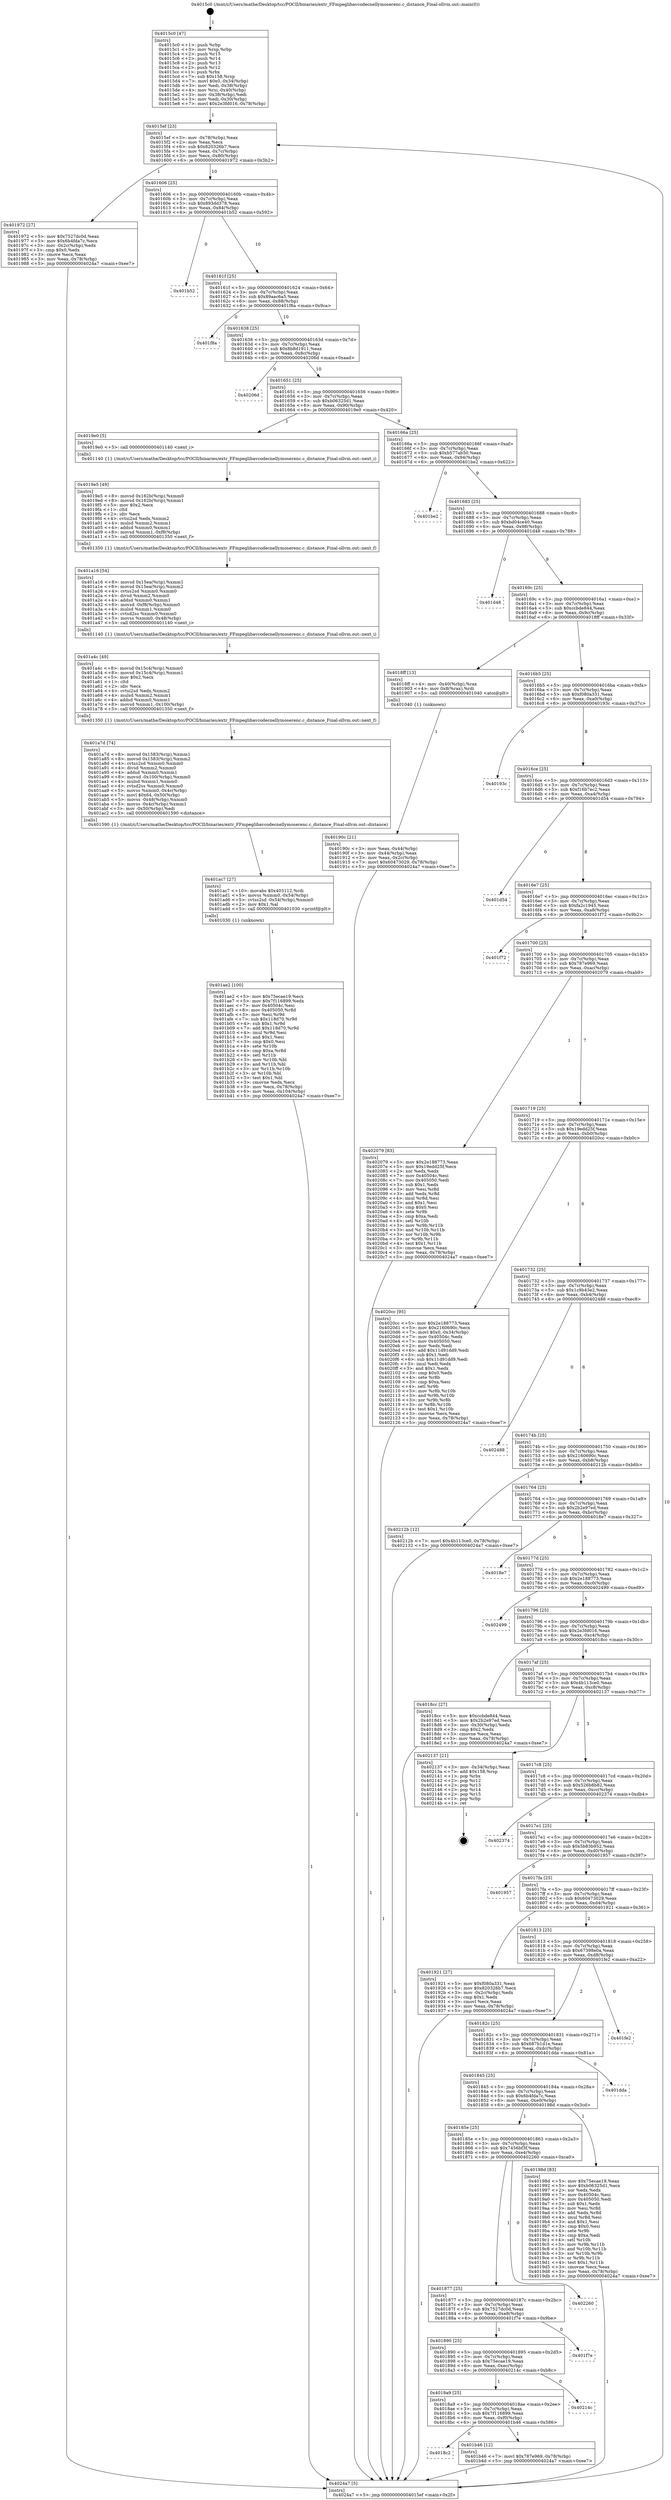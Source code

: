 digraph "0x4015c0" {
  label = "0x4015c0 (/mnt/c/Users/mathe/Desktop/tcc/POCII/binaries/extr_FFmpeglibavcodecnellymoserenc.c_distance_Final-ollvm.out::main(0))"
  labelloc = "t"
  node[shape=record]

  Entry [label="",width=0.3,height=0.3,shape=circle,fillcolor=black,style=filled]
  "0x4015ef" [label="{
     0x4015ef [23]\l
     | [instrs]\l
     &nbsp;&nbsp;0x4015ef \<+3\>: mov -0x78(%rbp),%eax\l
     &nbsp;&nbsp;0x4015f2 \<+2\>: mov %eax,%ecx\l
     &nbsp;&nbsp;0x4015f4 \<+6\>: sub $0x820326b7,%ecx\l
     &nbsp;&nbsp;0x4015fa \<+3\>: mov %eax,-0x7c(%rbp)\l
     &nbsp;&nbsp;0x4015fd \<+3\>: mov %ecx,-0x80(%rbp)\l
     &nbsp;&nbsp;0x401600 \<+6\>: je 0000000000401972 \<main+0x3b2\>\l
  }"]
  "0x401972" [label="{
     0x401972 [27]\l
     | [instrs]\l
     &nbsp;&nbsp;0x401972 \<+5\>: mov $0x7527dc0d,%eax\l
     &nbsp;&nbsp;0x401977 \<+5\>: mov $0x6b4fda7c,%ecx\l
     &nbsp;&nbsp;0x40197c \<+3\>: mov -0x2c(%rbp),%edx\l
     &nbsp;&nbsp;0x40197f \<+3\>: cmp $0x0,%edx\l
     &nbsp;&nbsp;0x401982 \<+3\>: cmove %ecx,%eax\l
     &nbsp;&nbsp;0x401985 \<+3\>: mov %eax,-0x78(%rbp)\l
     &nbsp;&nbsp;0x401988 \<+5\>: jmp 00000000004024a7 \<main+0xee7\>\l
  }"]
  "0x401606" [label="{
     0x401606 [25]\l
     | [instrs]\l
     &nbsp;&nbsp;0x401606 \<+5\>: jmp 000000000040160b \<main+0x4b\>\l
     &nbsp;&nbsp;0x40160b \<+3\>: mov -0x7c(%rbp),%eax\l
     &nbsp;&nbsp;0x40160e \<+5\>: sub $0x893dd378,%eax\l
     &nbsp;&nbsp;0x401613 \<+6\>: mov %eax,-0x84(%rbp)\l
     &nbsp;&nbsp;0x401619 \<+6\>: je 0000000000401b52 \<main+0x592\>\l
  }"]
  Exit [label="",width=0.3,height=0.3,shape=circle,fillcolor=black,style=filled,peripheries=2]
  "0x401b52" [label="{
     0x401b52\l
  }", style=dashed]
  "0x40161f" [label="{
     0x40161f [25]\l
     | [instrs]\l
     &nbsp;&nbsp;0x40161f \<+5\>: jmp 0000000000401624 \<main+0x64\>\l
     &nbsp;&nbsp;0x401624 \<+3\>: mov -0x7c(%rbp),%eax\l
     &nbsp;&nbsp;0x401627 \<+5\>: sub $0x89aac6a5,%eax\l
     &nbsp;&nbsp;0x40162c \<+6\>: mov %eax,-0x88(%rbp)\l
     &nbsp;&nbsp;0x401632 \<+6\>: je 0000000000401f8a \<main+0x9ca\>\l
  }"]
  "0x4018c2" [label="{
     0x4018c2\l
  }", style=dashed]
  "0x401f8a" [label="{
     0x401f8a\l
  }", style=dashed]
  "0x401638" [label="{
     0x401638 [25]\l
     | [instrs]\l
     &nbsp;&nbsp;0x401638 \<+5\>: jmp 000000000040163d \<main+0x7d\>\l
     &nbsp;&nbsp;0x40163d \<+3\>: mov -0x7c(%rbp),%eax\l
     &nbsp;&nbsp;0x401640 \<+5\>: sub $0x8b8d1911,%eax\l
     &nbsp;&nbsp;0x401645 \<+6\>: mov %eax,-0x8c(%rbp)\l
     &nbsp;&nbsp;0x40164b \<+6\>: je 000000000040206d \<main+0xaad\>\l
  }"]
  "0x401b46" [label="{
     0x401b46 [12]\l
     | [instrs]\l
     &nbsp;&nbsp;0x401b46 \<+7\>: movl $0x787e969,-0x78(%rbp)\l
     &nbsp;&nbsp;0x401b4d \<+5\>: jmp 00000000004024a7 \<main+0xee7\>\l
  }"]
  "0x40206d" [label="{
     0x40206d\l
  }", style=dashed]
  "0x401651" [label="{
     0x401651 [25]\l
     | [instrs]\l
     &nbsp;&nbsp;0x401651 \<+5\>: jmp 0000000000401656 \<main+0x96\>\l
     &nbsp;&nbsp;0x401656 \<+3\>: mov -0x7c(%rbp),%eax\l
     &nbsp;&nbsp;0x401659 \<+5\>: sub $0xb06325d1,%eax\l
     &nbsp;&nbsp;0x40165e \<+6\>: mov %eax,-0x90(%rbp)\l
     &nbsp;&nbsp;0x401664 \<+6\>: je 00000000004019e0 \<main+0x420\>\l
  }"]
  "0x4018a9" [label="{
     0x4018a9 [25]\l
     | [instrs]\l
     &nbsp;&nbsp;0x4018a9 \<+5\>: jmp 00000000004018ae \<main+0x2ee\>\l
     &nbsp;&nbsp;0x4018ae \<+3\>: mov -0x7c(%rbp),%eax\l
     &nbsp;&nbsp;0x4018b1 \<+5\>: sub $0x7f116899,%eax\l
     &nbsp;&nbsp;0x4018b6 \<+6\>: mov %eax,-0xf0(%rbp)\l
     &nbsp;&nbsp;0x4018bc \<+6\>: je 0000000000401b46 \<main+0x586\>\l
  }"]
  "0x4019e0" [label="{
     0x4019e0 [5]\l
     | [instrs]\l
     &nbsp;&nbsp;0x4019e0 \<+5\>: call 0000000000401140 \<next_i\>\l
     | [calls]\l
     &nbsp;&nbsp;0x401140 \{1\} (/mnt/c/Users/mathe/Desktop/tcc/POCII/binaries/extr_FFmpeglibavcodecnellymoserenc.c_distance_Final-ollvm.out::next_i)\l
  }"]
  "0x40166a" [label="{
     0x40166a [25]\l
     | [instrs]\l
     &nbsp;&nbsp;0x40166a \<+5\>: jmp 000000000040166f \<main+0xaf\>\l
     &nbsp;&nbsp;0x40166f \<+3\>: mov -0x7c(%rbp),%eax\l
     &nbsp;&nbsp;0x401672 \<+5\>: sub $0xb577ab50,%eax\l
     &nbsp;&nbsp;0x401677 \<+6\>: mov %eax,-0x94(%rbp)\l
     &nbsp;&nbsp;0x40167d \<+6\>: je 0000000000401be2 \<main+0x622\>\l
  }"]
  "0x40214c" [label="{
     0x40214c\l
  }", style=dashed]
  "0x401be2" [label="{
     0x401be2\l
  }", style=dashed]
  "0x401683" [label="{
     0x401683 [25]\l
     | [instrs]\l
     &nbsp;&nbsp;0x401683 \<+5\>: jmp 0000000000401688 \<main+0xc8\>\l
     &nbsp;&nbsp;0x401688 \<+3\>: mov -0x7c(%rbp),%eax\l
     &nbsp;&nbsp;0x40168b \<+5\>: sub $0xbd04ce40,%eax\l
     &nbsp;&nbsp;0x401690 \<+6\>: mov %eax,-0x98(%rbp)\l
     &nbsp;&nbsp;0x401696 \<+6\>: je 0000000000401d48 \<main+0x788\>\l
  }"]
  "0x401890" [label="{
     0x401890 [25]\l
     | [instrs]\l
     &nbsp;&nbsp;0x401890 \<+5\>: jmp 0000000000401895 \<main+0x2d5\>\l
     &nbsp;&nbsp;0x401895 \<+3\>: mov -0x7c(%rbp),%eax\l
     &nbsp;&nbsp;0x401898 \<+5\>: sub $0x75ecae19,%eax\l
     &nbsp;&nbsp;0x40189d \<+6\>: mov %eax,-0xec(%rbp)\l
     &nbsp;&nbsp;0x4018a3 \<+6\>: je 000000000040214c \<main+0xb8c\>\l
  }"]
  "0x401d48" [label="{
     0x401d48\l
  }", style=dashed]
  "0x40169c" [label="{
     0x40169c [25]\l
     | [instrs]\l
     &nbsp;&nbsp;0x40169c \<+5\>: jmp 00000000004016a1 \<main+0xe1\>\l
     &nbsp;&nbsp;0x4016a1 \<+3\>: mov -0x7c(%rbp),%eax\l
     &nbsp;&nbsp;0x4016a4 \<+5\>: sub $0xccbde844,%eax\l
     &nbsp;&nbsp;0x4016a9 \<+6\>: mov %eax,-0x9c(%rbp)\l
     &nbsp;&nbsp;0x4016af \<+6\>: je 00000000004018ff \<main+0x33f\>\l
  }"]
  "0x401f7e" [label="{
     0x401f7e\l
  }", style=dashed]
  "0x4018ff" [label="{
     0x4018ff [13]\l
     | [instrs]\l
     &nbsp;&nbsp;0x4018ff \<+4\>: mov -0x40(%rbp),%rax\l
     &nbsp;&nbsp;0x401903 \<+4\>: mov 0x8(%rax),%rdi\l
     &nbsp;&nbsp;0x401907 \<+5\>: call 0000000000401040 \<atoi@plt\>\l
     | [calls]\l
     &nbsp;&nbsp;0x401040 \{1\} (unknown)\l
  }"]
  "0x4016b5" [label="{
     0x4016b5 [25]\l
     | [instrs]\l
     &nbsp;&nbsp;0x4016b5 \<+5\>: jmp 00000000004016ba \<main+0xfa\>\l
     &nbsp;&nbsp;0x4016ba \<+3\>: mov -0x7c(%rbp),%eax\l
     &nbsp;&nbsp;0x4016bd \<+5\>: sub $0xf080a331,%eax\l
     &nbsp;&nbsp;0x4016c2 \<+6\>: mov %eax,-0xa0(%rbp)\l
     &nbsp;&nbsp;0x4016c8 \<+6\>: je 000000000040193c \<main+0x37c\>\l
  }"]
  "0x401877" [label="{
     0x401877 [25]\l
     | [instrs]\l
     &nbsp;&nbsp;0x401877 \<+5\>: jmp 000000000040187c \<main+0x2bc\>\l
     &nbsp;&nbsp;0x40187c \<+3\>: mov -0x7c(%rbp),%eax\l
     &nbsp;&nbsp;0x40187f \<+5\>: sub $0x7527dc0d,%eax\l
     &nbsp;&nbsp;0x401884 \<+6\>: mov %eax,-0xe8(%rbp)\l
     &nbsp;&nbsp;0x40188a \<+6\>: je 0000000000401f7e \<main+0x9be\>\l
  }"]
  "0x40193c" [label="{
     0x40193c\l
  }", style=dashed]
  "0x4016ce" [label="{
     0x4016ce [25]\l
     | [instrs]\l
     &nbsp;&nbsp;0x4016ce \<+5\>: jmp 00000000004016d3 \<main+0x113\>\l
     &nbsp;&nbsp;0x4016d3 \<+3\>: mov -0x7c(%rbp),%eax\l
     &nbsp;&nbsp;0x4016d6 \<+5\>: sub $0xf16b7ec2,%eax\l
     &nbsp;&nbsp;0x4016db \<+6\>: mov %eax,-0xa4(%rbp)\l
     &nbsp;&nbsp;0x4016e1 \<+6\>: je 0000000000401d54 \<main+0x794\>\l
  }"]
  "0x402260" [label="{
     0x402260\l
  }", style=dashed]
  "0x401d54" [label="{
     0x401d54\l
  }", style=dashed]
  "0x4016e7" [label="{
     0x4016e7 [25]\l
     | [instrs]\l
     &nbsp;&nbsp;0x4016e7 \<+5\>: jmp 00000000004016ec \<main+0x12c\>\l
     &nbsp;&nbsp;0x4016ec \<+3\>: mov -0x7c(%rbp),%eax\l
     &nbsp;&nbsp;0x4016ef \<+5\>: sub $0xfa2c1945,%eax\l
     &nbsp;&nbsp;0x4016f4 \<+6\>: mov %eax,-0xa8(%rbp)\l
     &nbsp;&nbsp;0x4016fa \<+6\>: je 0000000000401f72 \<main+0x9b2\>\l
  }"]
  "0x401ae2" [label="{
     0x401ae2 [100]\l
     | [instrs]\l
     &nbsp;&nbsp;0x401ae2 \<+5\>: mov $0x75ecae19,%ecx\l
     &nbsp;&nbsp;0x401ae7 \<+5\>: mov $0x7f116899,%edx\l
     &nbsp;&nbsp;0x401aec \<+7\>: mov 0x40504c,%esi\l
     &nbsp;&nbsp;0x401af3 \<+8\>: mov 0x405050,%r8d\l
     &nbsp;&nbsp;0x401afb \<+3\>: mov %esi,%r9d\l
     &nbsp;&nbsp;0x401afe \<+7\>: sub $0x118d70,%r9d\l
     &nbsp;&nbsp;0x401b05 \<+4\>: sub $0x1,%r9d\l
     &nbsp;&nbsp;0x401b09 \<+7\>: add $0x118d70,%r9d\l
     &nbsp;&nbsp;0x401b10 \<+4\>: imul %r9d,%esi\l
     &nbsp;&nbsp;0x401b14 \<+3\>: and $0x1,%esi\l
     &nbsp;&nbsp;0x401b17 \<+3\>: cmp $0x0,%esi\l
     &nbsp;&nbsp;0x401b1a \<+4\>: sete %r10b\l
     &nbsp;&nbsp;0x401b1e \<+4\>: cmp $0xa,%r8d\l
     &nbsp;&nbsp;0x401b22 \<+4\>: setl %r11b\l
     &nbsp;&nbsp;0x401b26 \<+3\>: mov %r10b,%bl\l
     &nbsp;&nbsp;0x401b29 \<+3\>: and %r11b,%bl\l
     &nbsp;&nbsp;0x401b2c \<+3\>: xor %r11b,%r10b\l
     &nbsp;&nbsp;0x401b2f \<+3\>: or %r10b,%bl\l
     &nbsp;&nbsp;0x401b32 \<+3\>: test $0x1,%bl\l
     &nbsp;&nbsp;0x401b35 \<+3\>: cmovne %edx,%ecx\l
     &nbsp;&nbsp;0x401b38 \<+3\>: mov %ecx,-0x78(%rbp)\l
     &nbsp;&nbsp;0x401b3b \<+6\>: mov %eax,-0x104(%rbp)\l
     &nbsp;&nbsp;0x401b41 \<+5\>: jmp 00000000004024a7 \<main+0xee7\>\l
  }"]
  "0x401f72" [label="{
     0x401f72\l
  }", style=dashed]
  "0x401700" [label="{
     0x401700 [25]\l
     | [instrs]\l
     &nbsp;&nbsp;0x401700 \<+5\>: jmp 0000000000401705 \<main+0x145\>\l
     &nbsp;&nbsp;0x401705 \<+3\>: mov -0x7c(%rbp),%eax\l
     &nbsp;&nbsp;0x401708 \<+5\>: sub $0x787e969,%eax\l
     &nbsp;&nbsp;0x40170d \<+6\>: mov %eax,-0xac(%rbp)\l
     &nbsp;&nbsp;0x401713 \<+6\>: je 0000000000402079 \<main+0xab9\>\l
  }"]
  "0x401ac7" [label="{
     0x401ac7 [27]\l
     | [instrs]\l
     &nbsp;&nbsp;0x401ac7 \<+10\>: movabs $0x403112,%rdi\l
     &nbsp;&nbsp;0x401ad1 \<+5\>: movss %xmm0,-0x54(%rbp)\l
     &nbsp;&nbsp;0x401ad6 \<+5\>: cvtss2sd -0x54(%rbp),%xmm0\l
     &nbsp;&nbsp;0x401adb \<+2\>: mov $0x1,%al\l
     &nbsp;&nbsp;0x401add \<+5\>: call 0000000000401030 \<printf@plt\>\l
     | [calls]\l
     &nbsp;&nbsp;0x401030 \{1\} (unknown)\l
  }"]
  "0x402079" [label="{
     0x402079 [83]\l
     | [instrs]\l
     &nbsp;&nbsp;0x402079 \<+5\>: mov $0x2e188773,%eax\l
     &nbsp;&nbsp;0x40207e \<+5\>: mov $0x19edd25f,%ecx\l
     &nbsp;&nbsp;0x402083 \<+2\>: xor %edx,%edx\l
     &nbsp;&nbsp;0x402085 \<+7\>: mov 0x40504c,%esi\l
     &nbsp;&nbsp;0x40208c \<+7\>: mov 0x405050,%edi\l
     &nbsp;&nbsp;0x402093 \<+3\>: sub $0x1,%edx\l
     &nbsp;&nbsp;0x402096 \<+3\>: mov %esi,%r8d\l
     &nbsp;&nbsp;0x402099 \<+3\>: add %edx,%r8d\l
     &nbsp;&nbsp;0x40209c \<+4\>: imul %r8d,%esi\l
     &nbsp;&nbsp;0x4020a0 \<+3\>: and $0x1,%esi\l
     &nbsp;&nbsp;0x4020a3 \<+3\>: cmp $0x0,%esi\l
     &nbsp;&nbsp;0x4020a6 \<+4\>: sete %r9b\l
     &nbsp;&nbsp;0x4020aa \<+3\>: cmp $0xa,%edi\l
     &nbsp;&nbsp;0x4020ad \<+4\>: setl %r10b\l
     &nbsp;&nbsp;0x4020b1 \<+3\>: mov %r9b,%r11b\l
     &nbsp;&nbsp;0x4020b4 \<+3\>: and %r10b,%r11b\l
     &nbsp;&nbsp;0x4020b7 \<+3\>: xor %r10b,%r9b\l
     &nbsp;&nbsp;0x4020ba \<+3\>: or %r9b,%r11b\l
     &nbsp;&nbsp;0x4020bd \<+4\>: test $0x1,%r11b\l
     &nbsp;&nbsp;0x4020c1 \<+3\>: cmovne %ecx,%eax\l
     &nbsp;&nbsp;0x4020c4 \<+3\>: mov %eax,-0x78(%rbp)\l
     &nbsp;&nbsp;0x4020c7 \<+5\>: jmp 00000000004024a7 \<main+0xee7\>\l
  }"]
  "0x401719" [label="{
     0x401719 [25]\l
     | [instrs]\l
     &nbsp;&nbsp;0x401719 \<+5\>: jmp 000000000040171e \<main+0x15e\>\l
     &nbsp;&nbsp;0x40171e \<+3\>: mov -0x7c(%rbp),%eax\l
     &nbsp;&nbsp;0x401721 \<+5\>: sub $0x19edd25f,%eax\l
     &nbsp;&nbsp;0x401726 \<+6\>: mov %eax,-0xb0(%rbp)\l
     &nbsp;&nbsp;0x40172c \<+6\>: je 00000000004020cc \<main+0xb0c\>\l
  }"]
  "0x401a7d" [label="{
     0x401a7d [74]\l
     | [instrs]\l
     &nbsp;&nbsp;0x401a7d \<+8\>: movsd 0x1583(%rip),%xmm1\l
     &nbsp;&nbsp;0x401a85 \<+8\>: movsd 0x1583(%rip),%xmm2\l
     &nbsp;&nbsp;0x401a8d \<+4\>: cvtss2sd %xmm0,%xmm0\l
     &nbsp;&nbsp;0x401a91 \<+4\>: divsd %xmm2,%xmm0\l
     &nbsp;&nbsp;0x401a95 \<+4\>: addsd %xmm0,%xmm1\l
     &nbsp;&nbsp;0x401a99 \<+8\>: movsd -0x100(%rbp),%xmm0\l
     &nbsp;&nbsp;0x401aa1 \<+4\>: mulsd %xmm1,%xmm0\l
     &nbsp;&nbsp;0x401aa5 \<+4\>: cvtsd2ss %xmm0,%xmm0\l
     &nbsp;&nbsp;0x401aa9 \<+5\>: movss %xmm0,-0x4c(%rbp)\l
     &nbsp;&nbsp;0x401aae \<+7\>: movl $0x64,-0x50(%rbp)\l
     &nbsp;&nbsp;0x401ab5 \<+5\>: movss -0x48(%rbp),%xmm0\l
     &nbsp;&nbsp;0x401aba \<+5\>: movss -0x4c(%rbp),%xmm1\l
     &nbsp;&nbsp;0x401abf \<+3\>: mov -0x50(%rbp),%edi\l
     &nbsp;&nbsp;0x401ac2 \<+5\>: call 0000000000401590 \<distance\>\l
     | [calls]\l
     &nbsp;&nbsp;0x401590 \{1\} (/mnt/c/Users/mathe/Desktop/tcc/POCII/binaries/extr_FFmpeglibavcodecnellymoserenc.c_distance_Final-ollvm.out::distance)\l
  }"]
  "0x4020cc" [label="{
     0x4020cc [95]\l
     | [instrs]\l
     &nbsp;&nbsp;0x4020cc \<+5\>: mov $0x2e188773,%eax\l
     &nbsp;&nbsp;0x4020d1 \<+5\>: mov $0x2160690c,%ecx\l
     &nbsp;&nbsp;0x4020d6 \<+7\>: movl $0x0,-0x34(%rbp)\l
     &nbsp;&nbsp;0x4020dd \<+7\>: mov 0x40504c,%edx\l
     &nbsp;&nbsp;0x4020e4 \<+7\>: mov 0x405050,%esi\l
     &nbsp;&nbsp;0x4020eb \<+2\>: mov %edx,%edi\l
     &nbsp;&nbsp;0x4020ed \<+6\>: add $0x11d91dd9,%edi\l
     &nbsp;&nbsp;0x4020f3 \<+3\>: sub $0x1,%edi\l
     &nbsp;&nbsp;0x4020f6 \<+6\>: sub $0x11d91dd9,%edi\l
     &nbsp;&nbsp;0x4020fc \<+3\>: imul %edi,%edx\l
     &nbsp;&nbsp;0x4020ff \<+3\>: and $0x1,%edx\l
     &nbsp;&nbsp;0x402102 \<+3\>: cmp $0x0,%edx\l
     &nbsp;&nbsp;0x402105 \<+4\>: sete %r8b\l
     &nbsp;&nbsp;0x402109 \<+3\>: cmp $0xa,%esi\l
     &nbsp;&nbsp;0x40210c \<+4\>: setl %r9b\l
     &nbsp;&nbsp;0x402110 \<+3\>: mov %r8b,%r10b\l
     &nbsp;&nbsp;0x402113 \<+3\>: and %r9b,%r10b\l
     &nbsp;&nbsp;0x402116 \<+3\>: xor %r9b,%r8b\l
     &nbsp;&nbsp;0x402119 \<+3\>: or %r8b,%r10b\l
     &nbsp;&nbsp;0x40211c \<+4\>: test $0x1,%r10b\l
     &nbsp;&nbsp;0x402120 \<+3\>: cmovne %ecx,%eax\l
     &nbsp;&nbsp;0x402123 \<+3\>: mov %eax,-0x78(%rbp)\l
     &nbsp;&nbsp;0x402126 \<+5\>: jmp 00000000004024a7 \<main+0xee7\>\l
  }"]
  "0x401732" [label="{
     0x401732 [25]\l
     | [instrs]\l
     &nbsp;&nbsp;0x401732 \<+5\>: jmp 0000000000401737 \<main+0x177\>\l
     &nbsp;&nbsp;0x401737 \<+3\>: mov -0x7c(%rbp),%eax\l
     &nbsp;&nbsp;0x40173a \<+5\>: sub $0x1c9b43e2,%eax\l
     &nbsp;&nbsp;0x40173f \<+6\>: mov %eax,-0xb4(%rbp)\l
     &nbsp;&nbsp;0x401745 \<+6\>: je 0000000000402488 \<main+0xec8\>\l
  }"]
  "0x401a4c" [label="{
     0x401a4c [49]\l
     | [instrs]\l
     &nbsp;&nbsp;0x401a4c \<+8\>: movsd 0x15c4(%rip),%xmm0\l
     &nbsp;&nbsp;0x401a54 \<+8\>: movsd 0x15c4(%rip),%xmm1\l
     &nbsp;&nbsp;0x401a5c \<+5\>: mov $0x2,%ecx\l
     &nbsp;&nbsp;0x401a61 \<+1\>: cltd\l
     &nbsp;&nbsp;0x401a62 \<+2\>: idiv %ecx\l
     &nbsp;&nbsp;0x401a64 \<+4\>: cvtsi2sd %edx,%xmm2\l
     &nbsp;&nbsp;0x401a68 \<+4\>: mulsd %xmm2,%xmm1\l
     &nbsp;&nbsp;0x401a6c \<+4\>: addsd %xmm0,%xmm1\l
     &nbsp;&nbsp;0x401a70 \<+8\>: movsd %xmm1,-0x100(%rbp)\l
     &nbsp;&nbsp;0x401a78 \<+5\>: call 0000000000401350 \<next_f\>\l
     | [calls]\l
     &nbsp;&nbsp;0x401350 \{1\} (/mnt/c/Users/mathe/Desktop/tcc/POCII/binaries/extr_FFmpeglibavcodecnellymoserenc.c_distance_Final-ollvm.out::next_f)\l
  }"]
  "0x402488" [label="{
     0x402488\l
  }", style=dashed]
  "0x40174b" [label="{
     0x40174b [25]\l
     | [instrs]\l
     &nbsp;&nbsp;0x40174b \<+5\>: jmp 0000000000401750 \<main+0x190\>\l
     &nbsp;&nbsp;0x401750 \<+3\>: mov -0x7c(%rbp),%eax\l
     &nbsp;&nbsp;0x401753 \<+5\>: sub $0x2160690c,%eax\l
     &nbsp;&nbsp;0x401758 \<+6\>: mov %eax,-0xb8(%rbp)\l
     &nbsp;&nbsp;0x40175e \<+6\>: je 000000000040212b \<main+0xb6b\>\l
  }"]
  "0x401a16" [label="{
     0x401a16 [54]\l
     | [instrs]\l
     &nbsp;&nbsp;0x401a16 \<+8\>: movsd 0x15ea(%rip),%xmm1\l
     &nbsp;&nbsp;0x401a1e \<+8\>: movsd 0x15ea(%rip),%xmm2\l
     &nbsp;&nbsp;0x401a26 \<+4\>: cvtss2sd %xmm0,%xmm0\l
     &nbsp;&nbsp;0x401a2a \<+4\>: divsd %xmm2,%xmm0\l
     &nbsp;&nbsp;0x401a2e \<+4\>: addsd %xmm0,%xmm1\l
     &nbsp;&nbsp;0x401a32 \<+8\>: movsd -0xf8(%rbp),%xmm0\l
     &nbsp;&nbsp;0x401a3a \<+4\>: mulsd %xmm1,%xmm0\l
     &nbsp;&nbsp;0x401a3e \<+4\>: cvtsd2ss %xmm0,%xmm0\l
     &nbsp;&nbsp;0x401a42 \<+5\>: movss %xmm0,-0x48(%rbp)\l
     &nbsp;&nbsp;0x401a47 \<+5\>: call 0000000000401140 \<next_i\>\l
     | [calls]\l
     &nbsp;&nbsp;0x401140 \{1\} (/mnt/c/Users/mathe/Desktop/tcc/POCII/binaries/extr_FFmpeglibavcodecnellymoserenc.c_distance_Final-ollvm.out::next_i)\l
  }"]
  "0x40212b" [label="{
     0x40212b [12]\l
     | [instrs]\l
     &nbsp;&nbsp;0x40212b \<+7\>: movl $0x4b113ce0,-0x78(%rbp)\l
     &nbsp;&nbsp;0x402132 \<+5\>: jmp 00000000004024a7 \<main+0xee7\>\l
  }"]
  "0x401764" [label="{
     0x401764 [25]\l
     | [instrs]\l
     &nbsp;&nbsp;0x401764 \<+5\>: jmp 0000000000401769 \<main+0x1a9\>\l
     &nbsp;&nbsp;0x401769 \<+3\>: mov -0x7c(%rbp),%eax\l
     &nbsp;&nbsp;0x40176c \<+5\>: sub $0x2b2e97ed,%eax\l
     &nbsp;&nbsp;0x401771 \<+6\>: mov %eax,-0xbc(%rbp)\l
     &nbsp;&nbsp;0x401777 \<+6\>: je 00000000004018e7 \<main+0x327\>\l
  }"]
  "0x4019e5" [label="{
     0x4019e5 [49]\l
     | [instrs]\l
     &nbsp;&nbsp;0x4019e5 \<+8\>: movsd 0x162b(%rip),%xmm0\l
     &nbsp;&nbsp;0x4019ed \<+8\>: movsd 0x162b(%rip),%xmm1\l
     &nbsp;&nbsp;0x4019f5 \<+5\>: mov $0x2,%ecx\l
     &nbsp;&nbsp;0x4019fa \<+1\>: cltd\l
     &nbsp;&nbsp;0x4019fb \<+2\>: idiv %ecx\l
     &nbsp;&nbsp;0x4019fd \<+4\>: cvtsi2sd %edx,%xmm2\l
     &nbsp;&nbsp;0x401a01 \<+4\>: mulsd %xmm2,%xmm1\l
     &nbsp;&nbsp;0x401a05 \<+4\>: addsd %xmm0,%xmm1\l
     &nbsp;&nbsp;0x401a09 \<+8\>: movsd %xmm1,-0xf8(%rbp)\l
     &nbsp;&nbsp;0x401a11 \<+5\>: call 0000000000401350 \<next_f\>\l
     | [calls]\l
     &nbsp;&nbsp;0x401350 \{1\} (/mnt/c/Users/mathe/Desktop/tcc/POCII/binaries/extr_FFmpeglibavcodecnellymoserenc.c_distance_Final-ollvm.out::next_f)\l
  }"]
  "0x4018e7" [label="{
     0x4018e7\l
  }", style=dashed]
  "0x40177d" [label="{
     0x40177d [25]\l
     | [instrs]\l
     &nbsp;&nbsp;0x40177d \<+5\>: jmp 0000000000401782 \<main+0x1c2\>\l
     &nbsp;&nbsp;0x401782 \<+3\>: mov -0x7c(%rbp),%eax\l
     &nbsp;&nbsp;0x401785 \<+5\>: sub $0x2e188773,%eax\l
     &nbsp;&nbsp;0x40178a \<+6\>: mov %eax,-0xc0(%rbp)\l
     &nbsp;&nbsp;0x401790 \<+6\>: je 0000000000402499 \<main+0xed9\>\l
  }"]
  "0x40185e" [label="{
     0x40185e [25]\l
     | [instrs]\l
     &nbsp;&nbsp;0x40185e \<+5\>: jmp 0000000000401863 \<main+0x2a3\>\l
     &nbsp;&nbsp;0x401863 \<+3\>: mov -0x7c(%rbp),%eax\l
     &nbsp;&nbsp;0x401866 \<+5\>: sub $0x7456bf3f,%eax\l
     &nbsp;&nbsp;0x40186b \<+6\>: mov %eax,-0xe4(%rbp)\l
     &nbsp;&nbsp;0x401871 \<+6\>: je 0000000000402260 \<main+0xca0\>\l
  }"]
  "0x402499" [label="{
     0x402499\l
  }", style=dashed]
  "0x401796" [label="{
     0x401796 [25]\l
     | [instrs]\l
     &nbsp;&nbsp;0x401796 \<+5\>: jmp 000000000040179b \<main+0x1db\>\l
     &nbsp;&nbsp;0x40179b \<+3\>: mov -0x7c(%rbp),%eax\l
     &nbsp;&nbsp;0x40179e \<+5\>: sub $0x2e3fd016,%eax\l
     &nbsp;&nbsp;0x4017a3 \<+6\>: mov %eax,-0xc4(%rbp)\l
     &nbsp;&nbsp;0x4017a9 \<+6\>: je 00000000004018cc \<main+0x30c\>\l
  }"]
  "0x40198d" [label="{
     0x40198d [83]\l
     | [instrs]\l
     &nbsp;&nbsp;0x40198d \<+5\>: mov $0x75ecae19,%eax\l
     &nbsp;&nbsp;0x401992 \<+5\>: mov $0xb06325d1,%ecx\l
     &nbsp;&nbsp;0x401997 \<+2\>: xor %edx,%edx\l
     &nbsp;&nbsp;0x401999 \<+7\>: mov 0x40504c,%esi\l
     &nbsp;&nbsp;0x4019a0 \<+7\>: mov 0x405050,%edi\l
     &nbsp;&nbsp;0x4019a7 \<+3\>: sub $0x1,%edx\l
     &nbsp;&nbsp;0x4019aa \<+3\>: mov %esi,%r8d\l
     &nbsp;&nbsp;0x4019ad \<+3\>: add %edx,%r8d\l
     &nbsp;&nbsp;0x4019b0 \<+4\>: imul %r8d,%esi\l
     &nbsp;&nbsp;0x4019b4 \<+3\>: and $0x1,%esi\l
     &nbsp;&nbsp;0x4019b7 \<+3\>: cmp $0x0,%esi\l
     &nbsp;&nbsp;0x4019ba \<+4\>: sete %r9b\l
     &nbsp;&nbsp;0x4019be \<+3\>: cmp $0xa,%edi\l
     &nbsp;&nbsp;0x4019c1 \<+4\>: setl %r10b\l
     &nbsp;&nbsp;0x4019c5 \<+3\>: mov %r9b,%r11b\l
     &nbsp;&nbsp;0x4019c8 \<+3\>: and %r10b,%r11b\l
     &nbsp;&nbsp;0x4019cb \<+3\>: xor %r10b,%r9b\l
     &nbsp;&nbsp;0x4019ce \<+3\>: or %r9b,%r11b\l
     &nbsp;&nbsp;0x4019d1 \<+4\>: test $0x1,%r11b\l
     &nbsp;&nbsp;0x4019d5 \<+3\>: cmovne %ecx,%eax\l
     &nbsp;&nbsp;0x4019d8 \<+3\>: mov %eax,-0x78(%rbp)\l
     &nbsp;&nbsp;0x4019db \<+5\>: jmp 00000000004024a7 \<main+0xee7\>\l
  }"]
  "0x4018cc" [label="{
     0x4018cc [27]\l
     | [instrs]\l
     &nbsp;&nbsp;0x4018cc \<+5\>: mov $0xccbde844,%eax\l
     &nbsp;&nbsp;0x4018d1 \<+5\>: mov $0x2b2e97ed,%ecx\l
     &nbsp;&nbsp;0x4018d6 \<+3\>: mov -0x30(%rbp),%edx\l
     &nbsp;&nbsp;0x4018d9 \<+3\>: cmp $0x2,%edx\l
     &nbsp;&nbsp;0x4018dc \<+3\>: cmovne %ecx,%eax\l
     &nbsp;&nbsp;0x4018df \<+3\>: mov %eax,-0x78(%rbp)\l
     &nbsp;&nbsp;0x4018e2 \<+5\>: jmp 00000000004024a7 \<main+0xee7\>\l
  }"]
  "0x4017af" [label="{
     0x4017af [25]\l
     | [instrs]\l
     &nbsp;&nbsp;0x4017af \<+5\>: jmp 00000000004017b4 \<main+0x1f4\>\l
     &nbsp;&nbsp;0x4017b4 \<+3\>: mov -0x7c(%rbp),%eax\l
     &nbsp;&nbsp;0x4017b7 \<+5\>: sub $0x4b113ce0,%eax\l
     &nbsp;&nbsp;0x4017bc \<+6\>: mov %eax,-0xc8(%rbp)\l
     &nbsp;&nbsp;0x4017c2 \<+6\>: je 0000000000402137 \<main+0xb77\>\l
  }"]
  "0x4024a7" [label="{
     0x4024a7 [5]\l
     | [instrs]\l
     &nbsp;&nbsp;0x4024a7 \<+5\>: jmp 00000000004015ef \<main+0x2f\>\l
  }"]
  "0x4015c0" [label="{
     0x4015c0 [47]\l
     | [instrs]\l
     &nbsp;&nbsp;0x4015c0 \<+1\>: push %rbp\l
     &nbsp;&nbsp;0x4015c1 \<+3\>: mov %rsp,%rbp\l
     &nbsp;&nbsp;0x4015c4 \<+2\>: push %r15\l
     &nbsp;&nbsp;0x4015c6 \<+2\>: push %r14\l
     &nbsp;&nbsp;0x4015c8 \<+2\>: push %r13\l
     &nbsp;&nbsp;0x4015ca \<+2\>: push %r12\l
     &nbsp;&nbsp;0x4015cc \<+1\>: push %rbx\l
     &nbsp;&nbsp;0x4015cd \<+7\>: sub $0x158,%rsp\l
     &nbsp;&nbsp;0x4015d4 \<+7\>: movl $0x0,-0x34(%rbp)\l
     &nbsp;&nbsp;0x4015db \<+3\>: mov %edi,-0x38(%rbp)\l
     &nbsp;&nbsp;0x4015de \<+4\>: mov %rsi,-0x40(%rbp)\l
     &nbsp;&nbsp;0x4015e2 \<+3\>: mov -0x38(%rbp),%edi\l
     &nbsp;&nbsp;0x4015e5 \<+3\>: mov %edi,-0x30(%rbp)\l
     &nbsp;&nbsp;0x4015e8 \<+7\>: movl $0x2e3fd016,-0x78(%rbp)\l
  }"]
  "0x40190c" [label="{
     0x40190c [21]\l
     | [instrs]\l
     &nbsp;&nbsp;0x40190c \<+3\>: mov %eax,-0x44(%rbp)\l
     &nbsp;&nbsp;0x40190f \<+3\>: mov -0x44(%rbp),%eax\l
     &nbsp;&nbsp;0x401912 \<+3\>: mov %eax,-0x2c(%rbp)\l
     &nbsp;&nbsp;0x401915 \<+7\>: movl $0x60473029,-0x78(%rbp)\l
     &nbsp;&nbsp;0x40191c \<+5\>: jmp 00000000004024a7 \<main+0xee7\>\l
  }"]
  "0x401845" [label="{
     0x401845 [25]\l
     | [instrs]\l
     &nbsp;&nbsp;0x401845 \<+5\>: jmp 000000000040184a \<main+0x28a\>\l
     &nbsp;&nbsp;0x40184a \<+3\>: mov -0x7c(%rbp),%eax\l
     &nbsp;&nbsp;0x40184d \<+5\>: sub $0x6b4fda7c,%eax\l
     &nbsp;&nbsp;0x401852 \<+6\>: mov %eax,-0xe0(%rbp)\l
     &nbsp;&nbsp;0x401858 \<+6\>: je 000000000040198d \<main+0x3cd\>\l
  }"]
  "0x402137" [label="{
     0x402137 [21]\l
     | [instrs]\l
     &nbsp;&nbsp;0x402137 \<+3\>: mov -0x34(%rbp),%eax\l
     &nbsp;&nbsp;0x40213a \<+7\>: add $0x158,%rsp\l
     &nbsp;&nbsp;0x402141 \<+1\>: pop %rbx\l
     &nbsp;&nbsp;0x402142 \<+2\>: pop %r12\l
     &nbsp;&nbsp;0x402144 \<+2\>: pop %r13\l
     &nbsp;&nbsp;0x402146 \<+2\>: pop %r14\l
     &nbsp;&nbsp;0x402148 \<+2\>: pop %r15\l
     &nbsp;&nbsp;0x40214a \<+1\>: pop %rbp\l
     &nbsp;&nbsp;0x40214b \<+1\>: ret\l
  }"]
  "0x4017c8" [label="{
     0x4017c8 [25]\l
     | [instrs]\l
     &nbsp;&nbsp;0x4017c8 \<+5\>: jmp 00000000004017cd \<main+0x20d\>\l
     &nbsp;&nbsp;0x4017cd \<+3\>: mov -0x7c(%rbp),%eax\l
     &nbsp;&nbsp;0x4017d0 \<+5\>: sub $0x526b8b82,%eax\l
     &nbsp;&nbsp;0x4017d5 \<+6\>: mov %eax,-0xcc(%rbp)\l
     &nbsp;&nbsp;0x4017db \<+6\>: je 0000000000402374 \<main+0xdb4\>\l
  }"]
  "0x401dda" [label="{
     0x401dda\l
  }", style=dashed]
  "0x402374" [label="{
     0x402374\l
  }", style=dashed]
  "0x4017e1" [label="{
     0x4017e1 [25]\l
     | [instrs]\l
     &nbsp;&nbsp;0x4017e1 \<+5\>: jmp 00000000004017e6 \<main+0x226\>\l
     &nbsp;&nbsp;0x4017e6 \<+3\>: mov -0x7c(%rbp),%eax\l
     &nbsp;&nbsp;0x4017e9 \<+5\>: sub $0x5b83b952,%eax\l
     &nbsp;&nbsp;0x4017ee \<+6\>: mov %eax,-0xd0(%rbp)\l
     &nbsp;&nbsp;0x4017f4 \<+6\>: je 0000000000401957 \<main+0x397\>\l
  }"]
  "0x40182c" [label="{
     0x40182c [25]\l
     | [instrs]\l
     &nbsp;&nbsp;0x40182c \<+5\>: jmp 0000000000401831 \<main+0x271\>\l
     &nbsp;&nbsp;0x401831 \<+3\>: mov -0x7c(%rbp),%eax\l
     &nbsp;&nbsp;0x401834 \<+5\>: sub $0x687b1d1e,%eax\l
     &nbsp;&nbsp;0x401839 \<+6\>: mov %eax,-0xdc(%rbp)\l
     &nbsp;&nbsp;0x40183f \<+6\>: je 0000000000401dda \<main+0x81a\>\l
  }"]
  "0x401957" [label="{
     0x401957\l
  }", style=dashed]
  "0x4017fa" [label="{
     0x4017fa [25]\l
     | [instrs]\l
     &nbsp;&nbsp;0x4017fa \<+5\>: jmp 00000000004017ff \<main+0x23f\>\l
     &nbsp;&nbsp;0x4017ff \<+3\>: mov -0x7c(%rbp),%eax\l
     &nbsp;&nbsp;0x401802 \<+5\>: sub $0x60473029,%eax\l
     &nbsp;&nbsp;0x401807 \<+6\>: mov %eax,-0xd4(%rbp)\l
     &nbsp;&nbsp;0x40180d \<+6\>: je 0000000000401921 \<main+0x361\>\l
  }"]
  "0x401fe2" [label="{
     0x401fe2\l
  }", style=dashed]
  "0x401921" [label="{
     0x401921 [27]\l
     | [instrs]\l
     &nbsp;&nbsp;0x401921 \<+5\>: mov $0xf080a331,%eax\l
     &nbsp;&nbsp;0x401926 \<+5\>: mov $0x820326b7,%ecx\l
     &nbsp;&nbsp;0x40192b \<+3\>: mov -0x2c(%rbp),%edx\l
     &nbsp;&nbsp;0x40192e \<+3\>: cmp $0x1,%edx\l
     &nbsp;&nbsp;0x401931 \<+3\>: cmovl %ecx,%eax\l
     &nbsp;&nbsp;0x401934 \<+3\>: mov %eax,-0x78(%rbp)\l
     &nbsp;&nbsp;0x401937 \<+5\>: jmp 00000000004024a7 \<main+0xee7\>\l
  }"]
  "0x401813" [label="{
     0x401813 [25]\l
     | [instrs]\l
     &nbsp;&nbsp;0x401813 \<+5\>: jmp 0000000000401818 \<main+0x258\>\l
     &nbsp;&nbsp;0x401818 \<+3\>: mov -0x7c(%rbp),%eax\l
     &nbsp;&nbsp;0x40181b \<+5\>: sub $0x67398e0a,%eax\l
     &nbsp;&nbsp;0x401820 \<+6\>: mov %eax,-0xd8(%rbp)\l
     &nbsp;&nbsp;0x401826 \<+6\>: je 0000000000401fe2 \<main+0xa22\>\l
  }"]
  Entry -> "0x4015c0" [label=" 1"]
  "0x4015ef" -> "0x401972" [label=" 1"]
  "0x4015ef" -> "0x401606" [label=" 10"]
  "0x402137" -> Exit [label=" 1"]
  "0x401606" -> "0x401b52" [label=" 0"]
  "0x401606" -> "0x40161f" [label=" 10"]
  "0x40212b" -> "0x4024a7" [label=" 1"]
  "0x40161f" -> "0x401f8a" [label=" 0"]
  "0x40161f" -> "0x401638" [label=" 10"]
  "0x4020cc" -> "0x4024a7" [label=" 1"]
  "0x401638" -> "0x40206d" [label=" 0"]
  "0x401638" -> "0x401651" [label=" 10"]
  "0x402079" -> "0x4024a7" [label=" 1"]
  "0x401651" -> "0x4019e0" [label=" 1"]
  "0x401651" -> "0x40166a" [label=" 9"]
  "0x4018a9" -> "0x4018c2" [label=" 0"]
  "0x40166a" -> "0x401be2" [label=" 0"]
  "0x40166a" -> "0x401683" [label=" 9"]
  "0x4018a9" -> "0x401b46" [label=" 1"]
  "0x401683" -> "0x401d48" [label=" 0"]
  "0x401683" -> "0x40169c" [label=" 9"]
  "0x401890" -> "0x4018a9" [label=" 1"]
  "0x40169c" -> "0x4018ff" [label=" 1"]
  "0x40169c" -> "0x4016b5" [label=" 8"]
  "0x401890" -> "0x40214c" [label=" 0"]
  "0x4016b5" -> "0x40193c" [label=" 0"]
  "0x4016b5" -> "0x4016ce" [label=" 8"]
  "0x401877" -> "0x401890" [label=" 1"]
  "0x4016ce" -> "0x401d54" [label=" 0"]
  "0x4016ce" -> "0x4016e7" [label=" 8"]
  "0x401877" -> "0x401f7e" [label=" 0"]
  "0x4016e7" -> "0x401f72" [label=" 0"]
  "0x4016e7" -> "0x401700" [label=" 8"]
  "0x40185e" -> "0x401877" [label=" 1"]
  "0x401700" -> "0x402079" [label=" 1"]
  "0x401700" -> "0x401719" [label=" 7"]
  "0x40185e" -> "0x402260" [label=" 0"]
  "0x401719" -> "0x4020cc" [label=" 1"]
  "0x401719" -> "0x401732" [label=" 6"]
  "0x401b46" -> "0x4024a7" [label=" 1"]
  "0x401732" -> "0x402488" [label=" 0"]
  "0x401732" -> "0x40174b" [label=" 6"]
  "0x401ae2" -> "0x4024a7" [label=" 1"]
  "0x40174b" -> "0x40212b" [label=" 1"]
  "0x40174b" -> "0x401764" [label=" 5"]
  "0x401ac7" -> "0x401ae2" [label=" 1"]
  "0x401764" -> "0x4018e7" [label=" 0"]
  "0x401764" -> "0x40177d" [label=" 5"]
  "0x401a7d" -> "0x401ac7" [label=" 1"]
  "0x40177d" -> "0x402499" [label=" 0"]
  "0x40177d" -> "0x401796" [label=" 5"]
  "0x401a4c" -> "0x401a7d" [label=" 1"]
  "0x401796" -> "0x4018cc" [label=" 1"]
  "0x401796" -> "0x4017af" [label=" 4"]
  "0x4018cc" -> "0x4024a7" [label=" 1"]
  "0x4015c0" -> "0x4015ef" [label=" 1"]
  "0x4024a7" -> "0x4015ef" [label=" 10"]
  "0x4018ff" -> "0x40190c" [label=" 1"]
  "0x40190c" -> "0x4024a7" [label=" 1"]
  "0x401a16" -> "0x401a4c" [label=" 1"]
  "0x4017af" -> "0x402137" [label=" 1"]
  "0x4017af" -> "0x4017c8" [label=" 3"]
  "0x4019e0" -> "0x4019e5" [label=" 1"]
  "0x4017c8" -> "0x402374" [label=" 0"]
  "0x4017c8" -> "0x4017e1" [label=" 3"]
  "0x40198d" -> "0x4024a7" [label=" 1"]
  "0x4017e1" -> "0x401957" [label=" 0"]
  "0x4017e1" -> "0x4017fa" [label=" 3"]
  "0x401845" -> "0x40198d" [label=" 1"]
  "0x4017fa" -> "0x401921" [label=" 1"]
  "0x4017fa" -> "0x401813" [label=" 2"]
  "0x401921" -> "0x4024a7" [label=" 1"]
  "0x401972" -> "0x4024a7" [label=" 1"]
  "0x4019e5" -> "0x401a16" [label=" 1"]
  "0x401813" -> "0x401fe2" [label=" 0"]
  "0x401813" -> "0x40182c" [label=" 2"]
  "0x401845" -> "0x40185e" [label=" 1"]
  "0x40182c" -> "0x401dda" [label=" 0"]
  "0x40182c" -> "0x401845" [label=" 2"]
}
